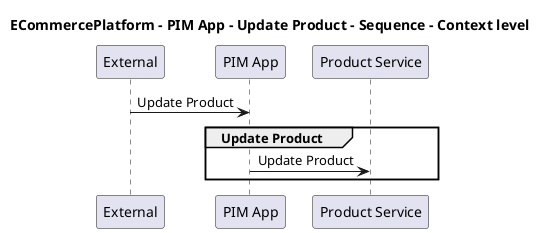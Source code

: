 @startuml

title ECommercePlatform - PIM App - Update Product - Sequence - Context level

participant "External" as C4InterFlow.SoftwareSystems.ExternalSystem
participant "PIM App" as ECommercePlatform.SoftwareSystems.PIMApp
participant "Product Service" as ECommercePlatform.SoftwareSystems.ProductService

C4InterFlow.SoftwareSystems.ExternalSystem -> ECommercePlatform.SoftwareSystems.PIMApp : Update Product
group Update Product
ECommercePlatform.SoftwareSystems.PIMApp -> ECommercePlatform.SoftwareSystems.ProductService : Update Product
end


@enduml
